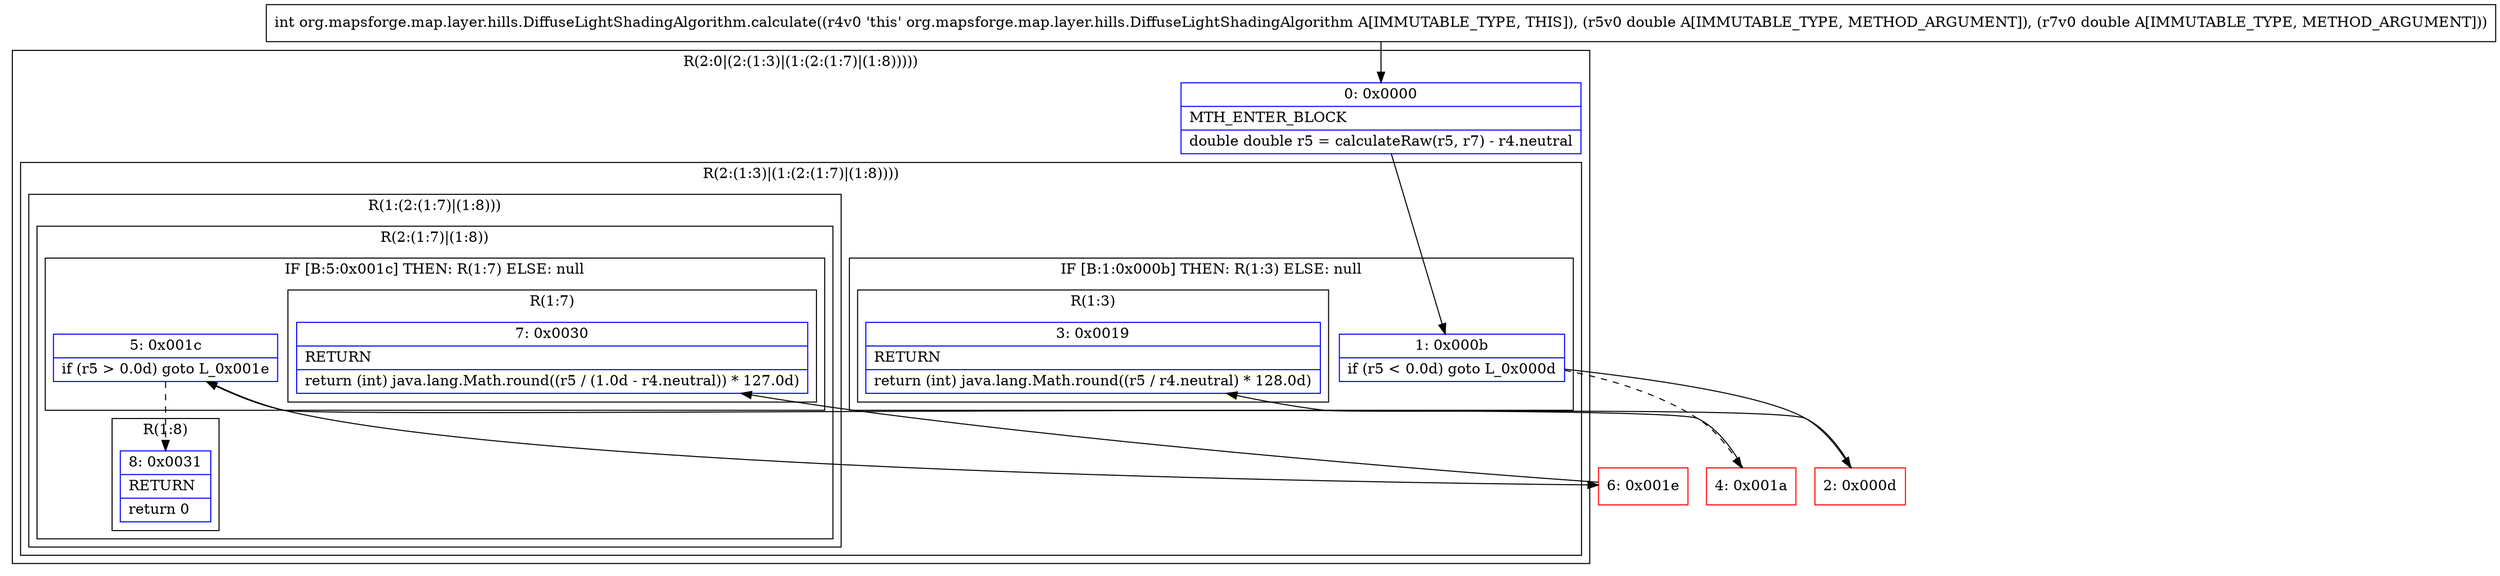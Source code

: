 digraph "CFG fororg.mapsforge.map.layer.hills.DiffuseLightShadingAlgorithm.calculate(DD)I" {
subgraph cluster_Region_1890997015 {
label = "R(2:0|(2:(1:3)|(1:(2:(1:7)|(1:8)))))";
node [shape=record,color=blue];
Node_0 [shape=record,label="{0\:\ 0x0000|MTH_ENTER_BLOCK\l|double double r5 = calculateRaw(r5, r7) \- r4.neutral\l}"];
subgraph cluster_Region_709246246 {
label = "R(2:(1:3)|(1:(2:(1:7)|(1:8))))";
node [shape=record,color=blue];
subgraph cluster_IfRegion_1918146534 {
label = "IF [B:1:0x000b] THEN: R(1:3) ELSE: null";
node [shape=record,color=blue];
Node_1 [shape=record,label="{1\:\ 0x000b|if (r5 \< 0.0d) goto L_0x000d\l}"];
subgraph cluster_Region_1406063297 {
label = "R(1:3)";
node [shape=record,color=blue];
Node_3 [shape=record,label="{3\:\ 0x0019|RETURN\l|return (int) java.lang.Math.round((r5 \/ r4.neutral) * 128.0d)\l}"];
}
}
subgraph cluster_Region_442664320 {
label = "R(1:(2:(1:7)|(1:8)))";
node [shape=record,color=blue];
subgraph cluster_Region_1358929735 {
label = "R(2:(1:7)|(1:8))";
node [shape=record,color=blue];
subgraph cluster_IfRegion_235385370 {
label = "IF [B:5:0x001c] THEN: R(1:7) ELSE: null";
node [shape=record,color=blue];
Node_5 [shape=record,label="{5\:\ 0x001c|if (r5 \> 0.0d) goto L_0x001e\l}"];
subgraph cluster_Region_1290499622 {
label = "R(1:7)";
node [shape=record,color=blue];
Node_7 [shape=record,label="{7\:\ 0x0030|RETURN\l|return (int) java.lang.Math.round((r5 \/ (1.0d \- r4.neutral)) * 127.0d)\l}"];
}
}
subgraph cluster_Region_1126783898 {
label = "R(1:8)";
node [shape=record,color=blue];
Node_8 [shape=record,label="{8\:\ 0x0031|RETURN\l|return 0\l}"];
}
}
}
}
}
Node_2 [shape=record,color=red,label="{2\:\ 0x000d}"];
Node_4 [shape=record,color=red,label="{4\:\ 0x001a}"];
Node_6 [shape=record,color=red,label="{6\:\ 0x001e}"];
MethodNode[shape=record,label="{int org.mapsforge.map.layer.hills.DiffuseLightShadingAlgorithm.calculate((r4v0 'this' org.mapsforge.map.layer.hills.DiffuseLightShadingAlgorithm A[IMMUTABLE_TYPE, THIS]), (r5v0 double A[IMMUTABLE_TYPE, METHOD_ARGUMENT]), (r7v0 double A[IMMUTABLE_TYPE, METHOD_ARGUMENT])) }"];
MethodNode -> Node_0;
Node_0 -> Node_1;
Node_1 -> Node_2;
Node_1 -> Node_4[style=dashed];
Node_5 -> Node_6;
Node_5 -> Node_8[style=dashed];
Node_2 -> Node_3;
Node_4 -> Node_5;
Node_6 -> Node_7;
}

